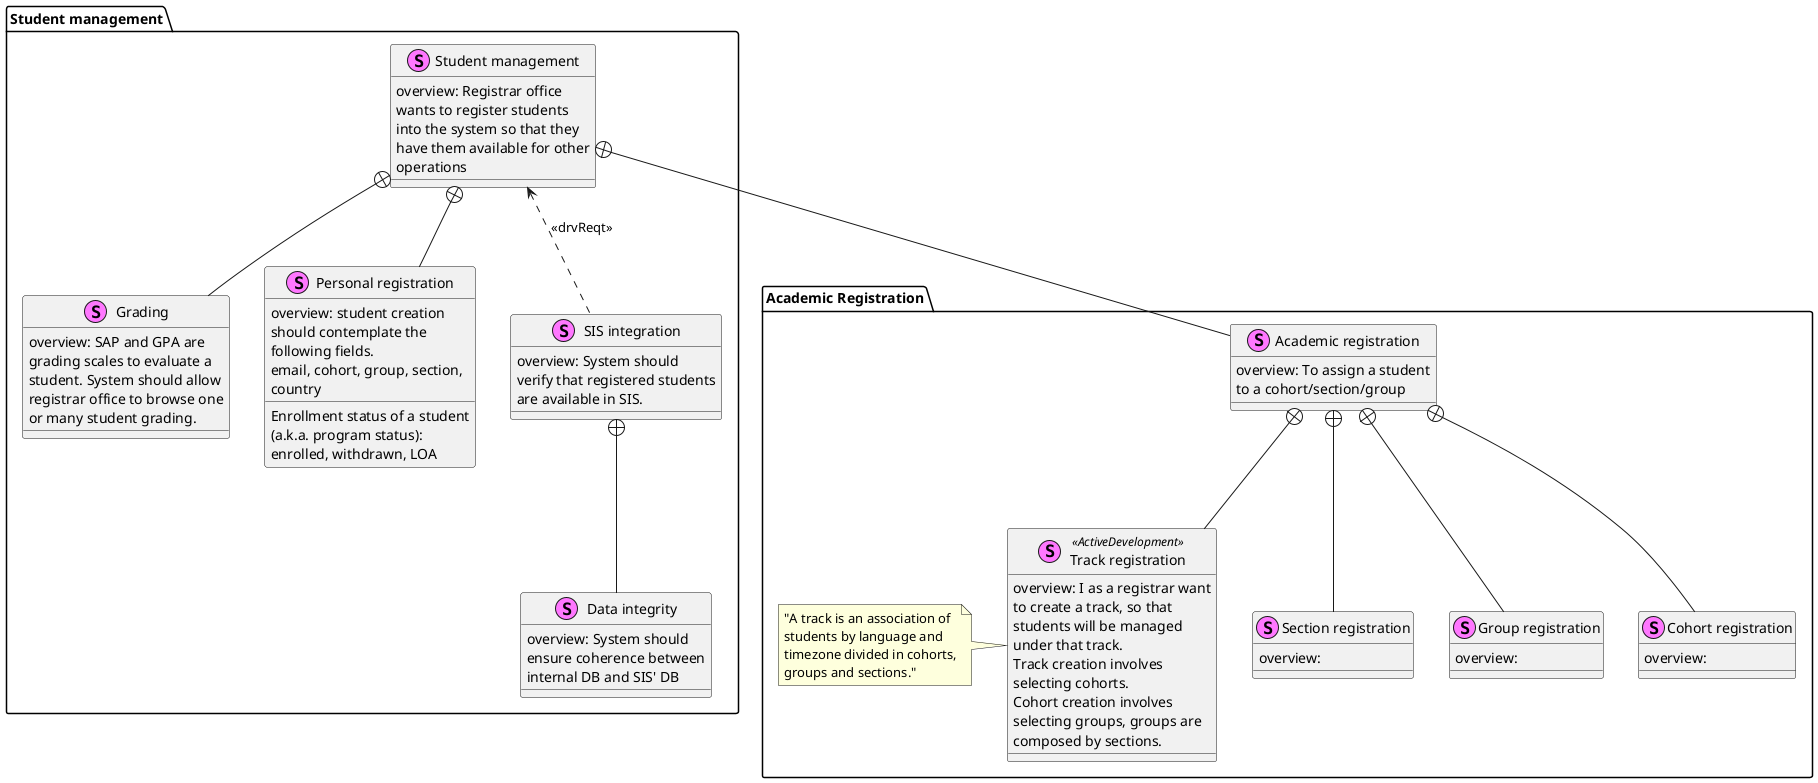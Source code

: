 @startuml
skinparam wrapwidth 200
skinparam defaultFontName Helvetica

skinparam class {
    BackgroundColor<<Requirement>> Beige
}

package "Academic Registration" {
    stereotype "Section registration" AS reg_section {
        {field} overview:
    }
    stereotype "Group registration" AS reg_group {
        {field} overview:
    }
    stereotype "Cohort registration" AS reg_cohort {
        {field} overview:
    }
    stereotype "Track registration" AS reg_track <<ActiveDevelopment>> {
        {field} overview: I as a registrar want to create a track, so that students will be managed under that track.
		{field} Track creation involves selecting cohorts.
		{field} Cohort creation involves selecting groups, groups are composed by sections.
    }
	NOTE LEFT OF reg_track
		"A track is an association of students by language and timezone divided in cohorts, groups and sections."
	END NOTE
    stereotype "Academic registration" AS academic_registration {
        {field} overview: To assign a student to a cohort/section/group
    }
	academic_registration +-- reg_track
	academic_registration +-- reg_group
	academic_registration +-- reg_section
	academic_registration +-- reg_cohort
}

package "Student management" AS pck_student_mgmt{
    stereotype "Grading" AS grading {
        {field} overview: SAP and GPA are grading scales to evaluate a student. System should allow registrar office to browse one or many student grading.
    }
    stereotype "Personal registration" AS stu_c{
        {field} overview: student creation should contemplate the following fields.
        Enrollment status of a student (a.k.a. program status): enrolled, withdrawn, LOA
        email, cohort, group, section, country
    }
    stereotype "Data integrity" AS sis_integrity {
        {field} overview: System should ensure coherence between internal DB and SIS' DB
    }
    stereotype "SIS integration" as sis {
        {field} overview: System should verify that registered students are available in SIS.
    }
    sis +-- sis_integrity
    stereotype "Student management" AS stu_mgmt{
    ' CRUD operations with students.
        {field} overview: Registrar office wants to register students into the system so that they have them available for other operations
    }
    stu_mgmt +-- grading
    stu_mgmt <.. sis: <<drvReqt>>
    stu_mgmt +-- stu_c
	stu_mgmt +-- academic_registration
}

@enduml
    stereotype "" {
        {field} overview:
    }

